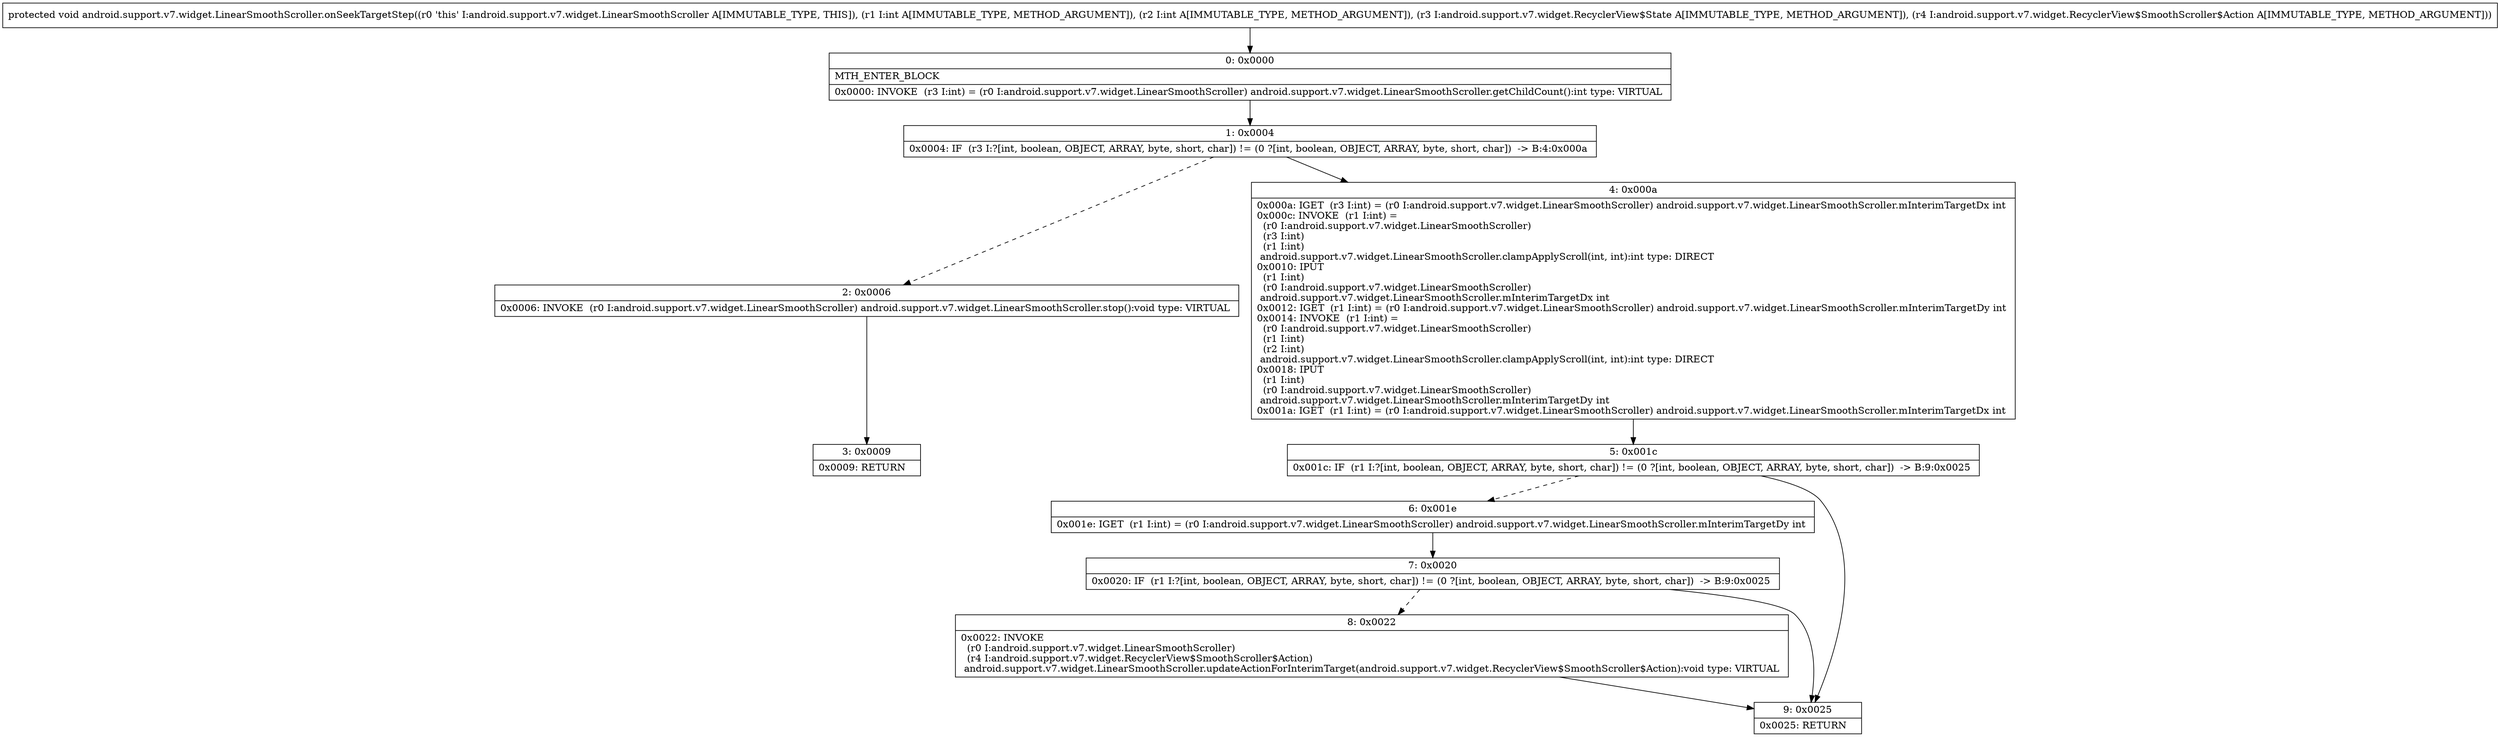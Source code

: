 digraph "CFG forandroid.support.v7.widget.LinearSmoothScroller.onSeekTargetStep(IILandroid\/support\/v7\/widget\/RecyclerView$State;Landroid\/support\/v7\/widget\/RecyclerView$SmoothScroller$Action;)V" {
Node_0 [shape=record,label="{0\:\ 0x0000|MTH_ENTER_BLOCK\l|0x0000: INVOKE  (r3 I:int) = (r0 I:android.support.v7.widget.LinearSmoothScroller) android.support.v7.widget.LinearSmoothScroller.getChildCount():int type: VIRTUAL \l}"];
Node_1 [shape=record,label="{1\:\ 0x0004|0x0004: IF  (r3 I:?[int, boolean, OBJECT, ARRAY, byte, short, char]) != (0 ?[int, boolean, OBJECT, ARRAY, byte, short, char])  \-\> B:4:0x000a \l}"];
Node_2 [shape=record,label="{2\:\ 0x0006|0x0006: INVOKE  (r0 I:android.support.v7.widget.LinearSmoothScroller) android.support.v7.widget.LinearSmoothScroller.stop():void type: VIRTUAL \l}"];
Node_3 [shape=record,label="{3\:\ 0x0009|0x0009: RETURN   \l}"];
Node_4 [shape=record,label="{4\:\ 0x000a|0x000a: IGET  (r3 I:int) = (r0 I:android.support.v7.widget.LinearSmoothScroller) android.support.v7.widget.LinearSmoothScroller.mInterimTargetDx int \l0x000c: INVOKE  (r1 I:int) = \l  (r0 I:android.support.v7.widget.LinearSmoothScroller)\l  (r3 I:int)\l  (r1 I:int)\l android.support.v7.widget.LinearSmoothScroller.clampApplyScroll(int, int):int type: DIRECT \l0x0010: IPUT  \l  (r1 I:int)\l  (r0 I:android.support.v7.widget.LinearSmoothScroller)\l android.support.v7.widget.LinearSmoothScroller.mInterimTargetDx int \l0x0012: IGET  (r1 I:int) = (r0 I:android.support.v7.widget.LinearSmoothScroller) android.support.v7.widget.LinearSmoothScroller.mInterimTargetDy int \l0x0014: INVOKE  (r1 I:int) = \l  (r0 I:android.support.v7.widget.LinearSmoothScroller)\l  (r1 I:int)\l  (r2 I:int)\l android.support.v7.widget.LinearSmoothScroller.clampApplyScroll(int, int):int type: DIRECT \l0x0018: IPUT  \l  (r1 I:int)\l  (r0 I:android.support.v7.widget.LinearSmoothScroller)\l android.support.v7.widget.LinearSmoothScroller.mInterimTargetDy int \l0x001a: IGET  (r1 I:int) = (r0 I:android.support.v7.widget.LinearSmoothScroller) android.support.v7.widget.LinearSmoothScroller.mInterimTargetDx int \l}"];
Node_5 [shape=record,label="{5\:\ 0x001c|0x001c: IF  (r1 I:?[int, boolean, OBJECT, ARRAY, byte, short, char]) != (0 ?[int, boolean, OBJECT, ARRAY, byte, short, char])  \-\> B:9:0x0025 \l}"];
Node_6 [shape=record,label="{6\:\ 0x001e|0x001e: IGET  (r1 I:int) = (r0 I:android.support.v7.widget.LinearSmoothScroller) android.support.v7.widget.LinearSmoothScroller.mInterimTargetDy int \l}"];
Node_7 [shape=record,label="{7\:\ 0x0020|0x0020: IF  (r1 I:?[int, boolean, OBJECT, ARRAY, byte, short, char]) != (0 ?[int, boolean, OBJECT, ARRAY, byte, short, char])  \-\> B:9:0x0025 \l}"];
Node_8 [shape=record,label="{8\:\ 0x0022|0x0022: INVOKE  \l  (r0 I:android.support.v7.widget.LinearSmoothScroller)\l  (r4 I:android.support.v7.widget.RecyclerView$SmoothScroller$Action)\l android.support.v7.widget.LinearSmoothScroller.updateActionForInterimTarget(android.support.v7.widget.RecyclerView$SmoothScroller$Action):void type: VIRTUAL \l}"];
Node_9 [shape=record,label="{9\:\ 0x0025|0x0025: RETURN   \l}"];
MethodNode[shape=record,label="{protected void android.support.v7.widget.LinearSmoothScroller.onSeekTargetStep((r0 'this' I:android.support.v7.widget.LinearSmoothScroller A[IMMUTABLE_TYPE, THIS]), (r1 I:int A[IMMUTABLE_TYPE, METHOD_ARGUMENT]), (r2 I:int A[IMMUTABLE_TYPE, METHOD_ARGUMENT]), (r3 I:android.support.v7.widget.RecyclerView$State A[IMMUTABLE_TYPE, METHOD_ARGUMENT]), (r4 I:android.support.v7.widget.RecyclerView$SmoothScroller$Action A[IMMUTABLE_TYPE, METHOD_ARGUMENT])) }"];
MethodNode -> Node_0;
Node_0 -> Node_1;
Node_1 -> Node_2[style=dashed];
Node_1 -> Node_4;
Node_2 -> Node_3;
Node_4 -> Node_5;
Node_5 -> Node_6[style=dashed];
Node_5 -> Node_9;
Node_6 -> Node_7;
Node_7 -> Node_8[style=dashed];
Node_7 -> Node_9;
Node_8 -> Node_9;
}


